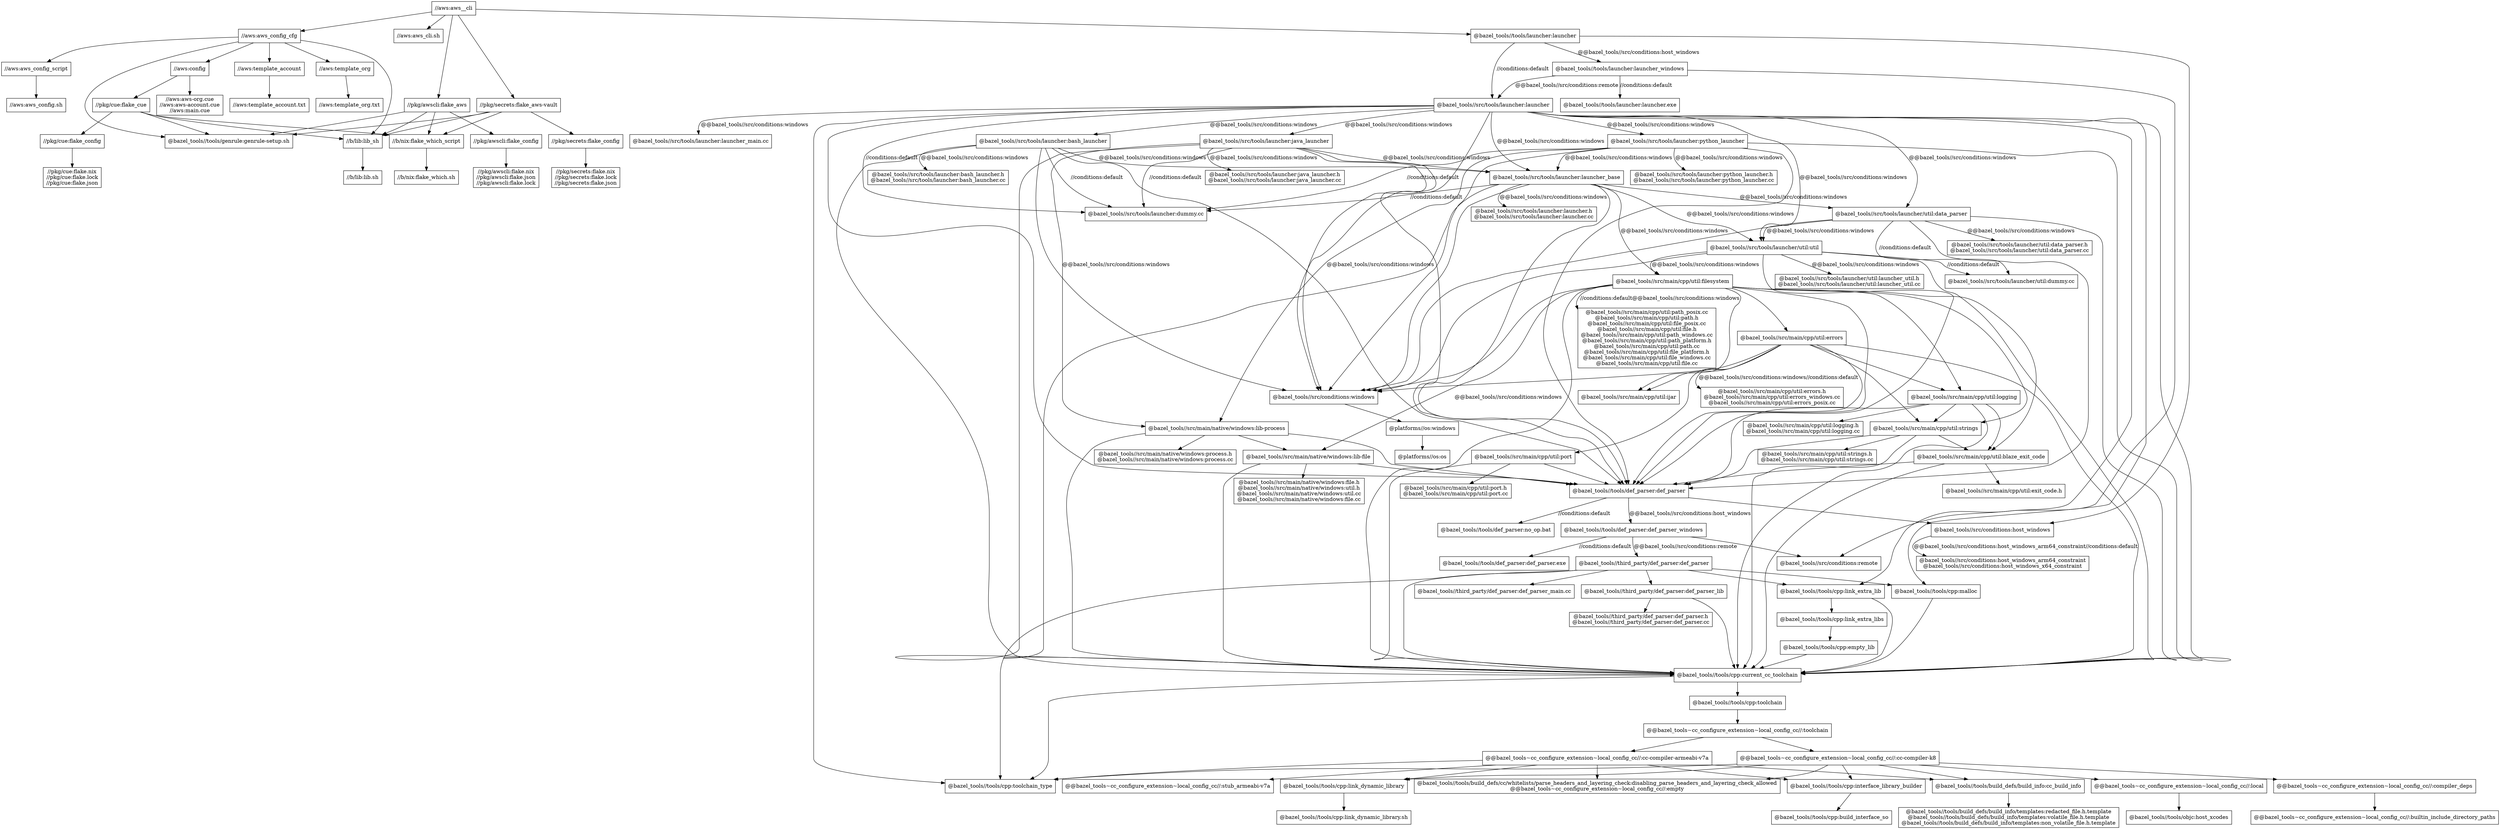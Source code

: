 digraph mygraph {
  node [shape=box];
  "//aws:aws__cli"
  "//aws:aws__cli" -> "//aws:aws_config_cfg"
  "//aws:aws__cli" -> "//aws:aws_cli.sh"
  "//aws:aws__cli" -> "//pkg/awscli:flake_aws"
  "//aws:aws__cli" -> "//pkg/secrets:flake_aws-vault"
  "//aws:aws__cli" -> "@bazel_tools//tools/launcher:launcher"
  "@bazel_tools//tools/launcher:launcher"
  "@bazel_tools//tools/launcher:launcher" -> "@bazel_tools//tools/launcher:launcher_windows"
  [label="@@bazel_tools//src/conditions:host_windows"];
  "@bazel_tools//tools/launcher:launcher" -> "@bazel_tools//src/conditions:host_windows"
  "@bazel_tools//tools/launcher:launcher" -> "@bazel_tools//src/tools/launcher:launcher"
  [label="//conditions:default"];
  "@bazel_tools//tools/launcher:launcher_windows"
  "@bazel_tools//tools/launcher:launcher_windows" -> "@bazel_tools//src/conditions:remote"
  "@bazel_tools//tools/launcher:launcher_windows" -> "@bazel_tools//tools/launcher:launcher.exe"
  [label="//conditions:default"];
  "@bazel_tools//tools/launcher:launcher_windows" -> "@bazel_tools//src/tools/launcher:launcher"
  [label="@@bazel_tools//src/conditions:remote"];
  "@bazel_tools//tools/launcher:launcher.exe"
  "//pkg/secrets:flake_aws-vault"
  "//pkg/secrets:flake_aws-vault" -> "//pkg/secrets:flake_config"
  "//pkg/secrets:flake_aws-vault" -> "@bazel_tools//tools/genrule:genrule-setup.sh"
  "//pkg/secrets:flake_aws-vault" -> "//b/lib:lib_sh"
  "//pkg/secrets:flake_aws-vault" -> "//b/nix:flake_which_script"
  "//pkg/secrets:flake_config"
  "//pkg/secrets:flake_config" -> "//pkg/secrets:flake.nix\n//pkg/secrets:flake.lock\n//pkg/secrets:flake.json"
  "//pkg/awscli:flake_aws"
  "//pkg/awscli:flake_aws" -> "//pkg/awscli:flake_config"
  "//pkg/awscli:flake_aws" -> "@bazel_tools//tools/genrule:genrule-setup.sh"
  "//pkg/awscli:flake_aws" -> "//b/lib:lib_sh"
  "//pkg/awscli:flake_aws" -> "//b/nix:flake_which_script"
  "//pkg/awscli:flake_config"
  "//pkg/awscli:flake_config" -> "//pkg/awscli:flake.nix\n//pkg/awscli:flake.json\n//pkg/awscli:flake.lock"
  "//pkg/awscli:flake.nix\n//pkg/awscli:flake.json\n//pkg/awscli:flake.lock"
  "//aws:aws_cli.sh"
  "//aws:aws_config_cfg"
  "//aws:aws_config_cfg" -> "//aws:config"
  "//aws:aws_config_cfg" -> "//aws:template_account"
  "//aws:aws_config_cfg" -> "//aws:template_org"
  "//aws:aws_config_cfg" -> "//aws:aws_config_script"
  "//aws:aws_config_cfg" -> "//b/lib:lib_sh"
  "//aws:aws_config_cfg" -> "@bazel_tools//tools/genrule:genrule-setup.sh"
  "//aws:aws_config_script"
  "//aws:aws_config_script" -> "//aws:aws_config.sh"
  "//aws:template_org"
  "//aws:template_org" -> "//aws:template_org.txt"
  "//aws:template_org.txt"
  "//aws:template_account"
  "//aws:template_account" -> "//aws:template_account.txt"
  "//aws:template_account.txt"
  "//aws:config"
  "//aws:config" -> "//aws:aws-org.cue\n//aws:aws-account.cue\n//aws:main.cue"
  "//aws:config" -> "//pkg/cue:flake_cue"
  "//aws:aws-org.cue\n//aws:aws-account.cue\n//aws:main.cue"
  "//pkg/secrets:flake.nix\n//pkg/secrets:flake.lock\n//pkg/secrets:flake.json"
  "//pkg/cue:flake_cue"
  "//pkg/cue:flake_cue" -> "//pkg/cue:flake_config"
  "//pkg/cue:flake_cue" -> "//b/nix:flake_which_script"
  "//pkg/cue:flake_cue" -> "@bazel_tools//tools/genrule:genrule-setup.sh"
  "//pkg/cue:flake_cue" -> "//b/lib:lib_sh"
  "//b/lib:lib_sh"
  "//b/lib:lib_sh" -> "//b/lib:lib.sh"
  "//b/lib:lib.sh"
  "@bazel_tools//tools/genrule:genrule-setup.sh"
  "//b/nix:flake_which_script"
  "//b/nix:flake_which_script" -> "//b/nix:flake_which.sh"
  "//b/nix:flake_which.sh"
  "//pkg/cue:flake_config"
  "//pkg/cue:flake_config" -> "//pkg/cue:flake.nix\n//pkg/cue:flake.lock\n//pkg/cue:flake.json"
  "@bazel_tools//src/tools/launcher:launcher"
  "@bazel_tools//src/tools/launcher:launcher" -> "@bazel_tools//src/tools/launcher:dummy.cc"
  [label="//conditions:default"];
  "@bazel_tools//src/tools/launcher:launcher" -> "@bazel_tools//src/conditions:windows"
  "@bazel_tools//src/tools/launcher:launcher" -> "@bazel_tools//src/tools/launcher:launcher_main.cc"
  [label="@@bazel_tools//src/conditions:windows"];
  "@bazel_tools//src/tools/launcher:launcher" -> "@bazel_tools//src/tools/launcher:bash_launcher"
  [label="@@bazel_tools//src/conditions:windows"];
  "@bazel_tools//src/tools/launcher:launcher" -> "@bazel_tools//src/tools/launcher:java_launcher"
  [label="@@bazel_tools//src/conditions:windows"];
  "@bazel_tools//src/tools/launcher:launcher" -> "@bazel_tools//src/tools/launcher:launcher_base"
  [label="@@bazel_tools//src/conditions:windows"];
  "@bazel_tools//src/tools/launcher:launcher" -> "@bazel_tools//src/tools/launcher:python_launcher"
  [label="@@bazel_tools//src/conditions:windows"];
  "@bazel_tools//src/tools/launcher:launcher" -> "@bazel_tools//tools/def_parser:def_parser"
  "@bazel_tools//src/tools/launcher:launcher" -> "@bazel_tools//tools/cpp:toolchain_type"
  "@bazel_tools//src/tools/launcher:launcher" -> "@bazel_tools//tools/cpp:current_cc_toolchain"
  "@bazel_tools//src/tools/launcher:launcher" -> "@bazel_tools//tools/cpp:link_extra_lib"
  "@bazel_tools//src/tools/launcher:launcher" -> "@bazel_tools//tools/cpp:malloc"
  "@bazel_tools//src/tools/launcher:launcher" -> "@bazel_tools//src/tools/launcher/util:data_parser"
  [label="@@bazel_tools//src/conditions:windows"];
  "@bazel_tools//src/tools/launcher:launcher" -> "@bazel_tools//src/tools/launcher/util:util"
  [label="@@bazel_tools//src/conditions:windows"];
  "@bazel_tools//src/tools/launcher:python_launcher"
  "@bazel_tools//src/tools/launcher:python_launcher" -> "@bazel_tools//src/tools/launcher:dummy.cc"
  [label="//conditions:default"];
  "@bazel_tools//src/tools/launcher:python_launcher" -> "@bazel_tools//src/tools/launcher:python_launcher.h\n@bazel_tools//src/tools/launcher:python_launcher.cc"
  [label="@@bazel_tools//src/conditions:windows"];
  "@bazel_tools//src/tools/launcher:python_launcher" -> "@bazel_tools//src/tools/launcher:launcher_base"
  [label="@@bazel_tools//src/conditions:windows"];
  "@bazel_tools//src/tools/launcher:python_launcher" -> "@bazel_tools//tools/cpp:current_cc_toolchain"
  "@bazel_tools//src/tools/launcher:python_launcher" -> "@bazel_tools//tools/def_parser:def_parser"
  "@bazel_tools//src/tools/launcher:python_launcher" -> "@bazel_tools//src/main/native/windows:lib-process"
  [label="@@bazel_tools//src/conditions:windows"];
  "@bazel_tools//src/tools/launcher:python_launcher" -> "@bazel_tools//src/conditions:windows"
  "@bazel_tools//src/tools/launcher:python_launcher.h\n@bazel_tools//src/tools/launcher:python_launcher.cc"
  "@bazel_tools//src/tools/launcher:java_launcher"
  "@bazel_tools//src/tools/launcher:java_launcher" -> "@bazel_tools//src/tools/launcher:dummy.cc"
  [label="//conditions:default"];
  "@bazel_tools//src/tools/launcher:java_launcher" -> "@bazel_tools//src/tools/launcher:java_launcher.h\n@bazel_tools//src/tools/launcher:java_launcher.cc"
  [label="@@bazel_tools//src/conditions:windows"];
  "@bazel_tools//src/tools/launcher:java_launcher" -> "@bazel_tools//src/tools/launcher:launcher_base"
  [label="@@bazel_tools//src/conditions:windows"];
  "@bazel_tools//src/tools/launcher:java_launcher" -> "@bazel_tools//src/conditions:windows"
  "@bazel_tools//src/tools/launcher:java_launcher" -> "@bazel_tools//src/main/native/windows:lib-process"
  [label="@@bazel_tools//src/conditions:windows"];
  "@bazel_tools//src/tools/launcher:java_launcher" -> "@bazel_tools//tools/cpp:current_cc_toolchain"
  "@bazel_tools//src/tools/launcher:java_launcher" -> "@bazel_tools//tools/def_parser:def_parser"
  "@bazel_tools//src/main/native/windows:lib-process"
  "@bazel_tools//src/main/native/windows:lib-process" -> "@bazel_tools//src/main/native/windows:process.h\n@bazel_tools//src/main/native/windows:process.cc"
  "@bazel_tools//src/main/native/windows:lib-process" -> "@bazel_tools//src/main/native/windows:lib-file"
  "@bazel_tools//src/main/native/windows:lib-process" -> "@bazel_tools//tools/cpp:current_cc_toolchain"
  "@bazel_tools//src/main/native/windows:lib-process" -> "@bazel_tools//tools/def_parser:def_parser"
  "@bazel_tools//src/main/native/windows:process.h\n@bazel_tools//src/main/native/windows:process.cc"
  "@bazel_tools//src/tools/launcher:java_launcher.h\n@bazel_tools//src/tools/launcher:java_launcher.cc"
  "@bazel_tools//src/tools/launcher:launcher_main.cc"
  "//aws:aws_config.sh"
  "@bazel_tools//src/tools/launcher:bash_launcher"
  "@bazel_tools//src/tools/launcher:bash_launcher" -> "@bazel_tools//src/tools/launcher:dummy.cc"
  [label="//conditions:default"];
  "@bazel_tools//src/tools/launcher:bash_launcher" -> "@bazel_tools//src/conditions:windows"
  "@bazel_tools//src/tools/launcher:bash_launcher" -> "@bazel_tools//src/tools/launcher:bash_launcher.h\n@bazel_tools//src/tools/launcher:bash_launcher.cc"
  [label="@@bazel_tools//src/conditions:windows"];
  "@bazel_tools//src/tools/launcher:bash_launcher" -> "@bazel_tools//src/tools/launcher:launcher_base"
  [label="@@bazel_tools//src/conditions:windows"];
  "@bazel_tools//src/tools/launcher:bash_launcher" -> "@bazel_tools//tools/def_parser:def_parser"
  "@bazel_tools//src/tools/launcher:bash_launcher" -> "@bazel_tools//tools/cpp:current_cc_toolchain"
  "@bazel_tools//src/tools/launcher:launcher_base"
  "@bazel_tools//src/tools/launcher:launcher_base" -> "@bazel_tools//src/tools/launcher:dummy.cc"
  [label="//conditions:default"];
  "@bazel_tools//src/tools/launcher:launcher_base" -> "@bazel_tools//src/tools/launcher:launcher.h\n@bazel_tools//src/tools/launcher:launcher.cc"
  [label="@@bazel_tools//src/conditions:windows"];
  "@bazel_tools//src/tools/launcher:launcher_base" -> "@bazel_tools//src/conditions:windows"
  "@bazel_tools//src/tools/launcher:launcher_base" -> "@bazel_tools//src/main/cpp/util:filesystem"
  [label="@@bazel_tools//src/conditions:windows"];
  "@bazel_tools//src/tools/launcher:launcher_base" -> "@bazel_tools//src/tools/launcher/util:util"
  [label="@@bazel_tools//src/conditions:windows"];
  "@bazel_tools//src/tools/launcher:launcher_base" -> "@bazel_tools//src/tools/launcher/util:data_parser"
  [label="@@bazel_tools//src/conditions:windows"];
  "@bazel_tools//src/tools/launcher:launcher_base" -> "@bazel_tools//tools/def_parser:def_parser"
  "@bazel_tools//src/tools/launcher:launcher_base" -> "@bazel_tools//tools/cpp:current_cc_toolchain"
  "@bazel_tools//src/tools/launcher/util:data_parser"
  "@bazel_tools//src/tools/launcher/util:data_parser" -> "@bazel_tools//src/tools/launcher/util:dummy.cc"
  [label="//conditions:default"];
  "@bazel_tools//src/tools/launcher/util:data_parser" -> "@bazel_tools//src/tools/launcher/util:data_parser.h\n@bazel_tools//src/tools/launcher/util:data_parser.cc"
  [label="@@bazel_tools//src/conditions:windows"];
  "@bazel_tools//src/tools/launcher/util:data_parser" -> "@bazel_tools//src/tools/launcher/util:util"
  [label="@@bazel_tools//src/conditions:windows"];
  "@bazel_tools//src/tools/launcher/util:data_parser" -> "@bazel_tools//tools/cpp:current_cc_toolchain"
  "@bazel_tools//src/tools/launcher/util:data_parser" -> "@bazel_tools//src/conditions:windows"
  "@bazel_tools//src/tools/launcher/util:data_parser" -> "@bazel_tools//tools/def_parser:def_parser"
  "@bazel_tools//src/tools/launcher/util:util"
  "@bazel_tools//src/tools/launcher/util:util" -> "@bazel_tools//src/tools/launcher/util:dummy.cc"
  [label="//conditions:default"];
  "@bazel_tools//src/tools/launcher/util:util" -> "@bazel_tools//src/tools/launcher/util:launcher_util.h\n@bazel_tools//src/tools/launcher/util:launcher_util.cc"
  [label="@@bazel_tools//src/conditions:windows"];
  "@bazel_tools//src/tools/launcher/util:util" -> "@bazel_tools//tools/cpp:current_cc_toolchain"
  "@bazel_tools//src/tools/launcher/util:util" -> "@bazel_tools//tools/def_parser:def_parser"
  "@bazel_tools//src/tools/launcher/util:util" -> "@bazel_tools//src/main/cpp/util:filesystem"
  [label="@@bazel_tools//src/conditions:windows"];
  "@bazel_tools//src/tools/launcher/util:util" -> "@bazel_tools//src/conditions:windows"
  "@bazel_tools//src/tools/launcher/util:launcher_util.h\n@bazel_tools//src/tools/launcher/util:launcher_util.cc"
  "@bazel_tools//src/tools/launcher/util:dummy.cc"
  "@bazel_tools//src/main/cpp/util:filesystem"
  "@bazel_tools//src/main/cpp/util:filesystem" -> "@bazel_tools//src/main/cpp/util:ijar"
  "@bazel_tools//src/main/cpp/util:filesystem" -> "@bazel_tools//src/main/cpp/util:path_posix.cc\n@bazel_tools//src/main/cpp/util:path.h\n@bazel_tools//src/main/cpp/util:file_posix.cc\n@bazel_tools//src/main/cpp/util:file.h\n@bazel_tools//src/main/cpp/util:path_windows.cc\n@bazel_tools//src/main/cpp/util:path_platform.h\n@bazel_tools//src/main/cpp/util:path.cc\n@bazel_tools//src/main/cpp/util:file_platform.h\n@bazel_tools//src/main/cpp/util:file_windows.cc\n@bazel_tools//src/main/cpp/util:file.cc"
  [label="//conditions:default@@bazel_tools//src/conditions:windows"];
  "@bazel_tools//src/main/cpp/util:filesystem" -> "@bazel_tools//src/main/cpp/util:blaze_exit_code"
  "@bazel_tools//src/main/cpp/util:filesystem" -> "@bazel_tools//src/main/cpp/util:errors"
  "@bazel_tools//src/main/cpp/util:filesystem" -> "@bazel_tools//src/main/cpp/util:logging"
  "@bazel_tools//src/main/cpp/util:filesystem" -> "@bazel_tools//src/main/cpp/util:strings"
  "@bazel_tools//src/main/cpp/util:filesystem" -> "@bazel_tools//tools/cpp:current_cc_toolchain"
  "@bazel_tools//src/main/cpp/util:filesystem" -> "@bazel_tools//tools/def_parser:def_parser"
  "@bazel_tools//src/main/cpp/util:filesystem" -> "@bazel_tools//src/main/native/windows:lib-file"
  [label="@@bazel_tools//src/conditions:windows"];
  "@bazel_tools//src/main/cpp/util:filesystem" -> "@bazel_tools//src/conditions:windows"
  "@bazel_tools//src/main/native/windows:lib-file"
  "@bazel_tools//src/main/native/windows:lib-file" -> "@bazel_tools//src/main/native/windows:file.h\n@bazel_tools//src/main/native/windows:util.h\n@bazel_tools//src/main/native/windows:util.cc\n@bazel_tools//src/main/native/windows:file.cc"
  "@bazel_tools//src/main/native/windows:lib-file" -> "@bazel_tools//tools/cpp:current_cc_toolchain"
  "@bazel_tools//src/main/native/windows:lib-file" -> "@bazel_tools//tools/def_parser:def_parser"
  "@bazel_tools//src/main/native/windows:file.h\n@bazel_tools//src/main/native/windows:util.h\n@bazel_tools//src/main/native/windows:util.cc\n@bazel_tools//src/main/native/windows:file.cc"
  "@bazel_tools//src/main/cpp/util:errors"
  "@bazel_tools//src/main/cpp/util:errors" -> "@bazel_tools//src/main/cpp/util:ijar"
  "@bazel_tools//src/main/cpp/util:errors" -> "@bazel_tools//src/main/cpp/util:errors.h\n@bazel_tools//src/main/cpp/util:errors_windows.cc\n@bazel_tools//src/main/cpp/util:errors_posix.cc"
  [label="@@bazel_tools//src/conditions:windows//conditions:default"];
  "@bazel_tools//src/main/cpp/util:errors" -> "@bazel_tools//src/main/cpp/util:logging"
  "@bazel_tools//src/main/cpp/util:errors" -> "@bazel_tools//src/main/cpp/util:port"
  "@bazel_tools//src/main/cpp/util:errors" -> "@bazel_tools//src/main/cpp/util:strings"
  "@bazel_tools//src/main/cpp/util:errors" -> "@bazel_tools//tools/cpp:current_cc_toolchain"
  "@bazel_tools//src/main/cpp/util:errors" -> "@bazel_tools//tools/def_parser:def_parser"
  "@bazel_tools//src/main/cpp/util:errors" -> "@bazel_tools//src/conditions:windows"
  "@bazel_tools//src/main/cpp/util:port"
  "@bazel_tools//src/main/cpp/util:port" -> "@bazel_tools//src/main/cpp/util:port.h\n@bazel_tools//src/main/cpp/util:port.cc"
  "@bazel_tools//src/main/cpp/util:port" -> "@bazel_tools//tools/cpp:current_cc_toolchain"
  "@bazel_tools//src/main/cpp/util:port" -> "@bazel_tools//tools/def_parser:def_parser"
  "@bazel_tools//src/main/cpp/util:logging"
  "@bazel_tools//src/main/cpp/util:logging" -> "@bazel_tools//src/main/cpp/util:logging.h\n@bazel_tools//src/main/cpp/util:logging.cc"
  "@bazel_tools//src/main/cpp/util:logging" -> "@bazel_tools//src/main/cpp/util:blaze_exit_code"
  "@bazel_tools//src/main/cpp/util:logging" -> "@bazel_tools//src/main/cpp/util:strings"
  "@bazel_tools//src/main/cpp/util:logging" -> "@bazel_tools//tools/cpp:current_cc_toolchain"
  "@bazel_tools//src/main/cpp/util:logging" -> "@bazel_tools//tools/def_parser:def_parser"
  "@bazel_tools//src/main/cpp/util:strings"
  "@bazel_tools//src/main/cpp/util:strings" -> "@bazel_tools//src/main/cpp/util:strings.h\n@bazel_tools//src/main/cpp/util:strings.cc"
  "@bazel_tools//src/main/cpp/util:strings" -> "@bazel_tools//src/main/cpp/util:blaze_exit_code"
  "@bazel_tools//src/main/cpp/util:strings" -> "@bazel_tools//tools/cpp:current_cc_toolchain"
  "@bazel_tools//src/main/cpp/util:strings" -> "@bazel_tools//tools/def_parser:def_parser"
  "@bazel_tools//src/main/cpp/util:strings.h\n@bazel_tools//src/main/cpp/util:strings.cc"
  "@bazel_tools//src/main/cpp/util:logging.h\n@bazel_tools//src/main/cpp/util:logging.cc"
  "@bazel_tools//src/main/cpp/util:errors.h\n@bazel_tools//src/main/cpp/util:errors_windows.cc\n@bazel_tools//src/main/cpp/util:errors_posix.cc"
  "@bazel_tools//src/main/cpp/util:blaze_exit_code"
  "@bazel_tools//src/main/cpp/util:blaze_exit_code" -> "@bazel_tools//src/main/cpp/util:exit_code.h"
  "@bazel_tools//src/main/cpp/util:blaze_exit_code" -> "@bazel_tools//tools/def_parser:def_parser"
  "@bazel_tools//src/main/cpp/util:blaze_exit_code" -> "@bazel_tools//tools/cpp:current_cc_toolchain"
  "@bazel_tools//tools/def_parser:def_parser"
  "@bazel_tools//tools/def_parser:def_parser" -> "@bazel_tools//tools/def_parser:def_parser_windows"
  [label="@@bazel_tools//src/conditions:host_windows"];
  "@bazel_tools//tools/def_parser:def_parser" -> "@bazel_tools//tools/def_parser:no_op.bat"
  [label="//conditions:default"];
  "@bazel_tools//tools/def_parser:def_parser" -> "@bazel_tools//src/conditions:host_windows"
  "@bazel_tools//src/conditions:host_windows"
  "@bazel_tools//src/conditions:host_windows" -> "@bazel_tools//src/conditions:host_windows_arm64_constraint\n@bazel_tools//src/conditions:host_windows_x64_constraint"
  [label="@@bazel_tools//src/conditions:host_windows_arm64_constraint//conditions:default"];
  "@bazel_tools//tools/def_parser:no_op.bat"
  "@bazel_tools//tools/def_parser:def_parser_windows"
  "@bazel_tools//tools/def_parser:def_parser_windows" -> "@bazel_tools//tools/def_parser:def_parser.exe"
  [label="//conditions:default"];
  "@bazel_tools//tools/def_parser:def_parser_windows" -> "@bazel_tools//third_party/def_parser:def_parser"
  [label="@@bazel_tools//src/conditions:remote"];
  "@bazel_tools//tools/def_parser:def_parser_windows" -> "@bazel_tools//src/conditions:remote"
  "@bazel_tools//src/conditions:remote"
  "@bazel_tools//third_party/def_parser:def_parser"
  "@bazel_tools//third_party/def_parser:def_parser" -> "@bazel_tools//third_party/def_parser:def_parser_main.cc"
  "@bazel_tools//third_party/def_parser:def_parser" -> "@bazel_tools//third_party/def_parser:def_parser_lib"
  "@bazel_tools//third_party/def_parser:def_parser" -> "@bazel_tools//tools/cpp:toolchain_type"
  "@bazel_tools//third_party/def_parser:def_parser" -> "@bazel_tools//tools/cpp:current_cc_toolchain"
  "@bazel_tools//third_party/def_parser:def_parser" -> "@bazel_tools//tools/cpp:link_extra_lib"
  "@bazel_tools//third_party/def_parser:def_parser" -> "@bazel_tools//tools/cpp:malloc"
  "@bazel_tools//tools/cpp:malloc"
  "@bazel_tools//tools/cpp:malloc" -> "@bazel_tools//tools/cpp:current_cc_toolchain"
  "@bazel_tools//tools/cpp:link_extra_lib"
  "@bazel_tools//tools/cpp:link_extra_lib" -> "@bazel_tools//tools/cpp:link_extra_libs"
  "@bazel_tools//tools/cpp:link_extra_lib" -> "@bazel_tools//tools/cpp:current_cc_toolchain"
  "@bazel_tools//tools/cpp:link_extra_libs"
  "@bazel_tools//tools/cpp:link_extra_libs" -> "@bazel_tools//tools/cpp:empty_lib"
  "@bazel_tools//tools/cpp:empty_lib"
  "@bazel_tools//tools/cpp:empty_lib" -> "@bazel_tools//tools/cpp:current_cc_toolchain"
  "@bazel_tools//third_party/def_parser:def_parser_lib"
  "@bazel_tools//third_party/def_parser:def_parser_lib" -> "@bazel_tools//third_party/def_parser:def_parser.h\n@bazel_tools//third_party/def_parser:def_parser.cc"
  "@bazel_tools//third_party/def_parser:def_parser_lib" -> "@bazel_tools//tools/cpp:current_cc_toolchain"
  "@bazel_tools//tools/cpp:current_cc_toolchain"
  "@bazel_tools//tools/cpp:current_cc_toolchain" -> "@bazel_tools//tools/cpp:toolchain"
  "@bazel_tools//tools/cpp:current_cc_toolchain" -> "@bazel_tools//tools/cpp:toolchain_type"
  "@bazel_tools//tools/cpp:toolchain"
  "@bazel_tools//tools/cpp:toolchain" -> "@@bazel_tools~cc_configure_extension~local_config_cc//:toolchain"
  "@@bazel_tools~cc_configure_extension~local_config_cc//:toolchain"
  "@@bazel_tools~cc_configure_extension~local_config_cc//:toolchain" -> "@@bazel_tools~cc_configure_extension~local_config_cc//:cc-compiler-k8"
  "@@bazel_tools~cc_configure_extension~local_config_cc//:toolchain" -> "@@bazel_tools~cc_configure_extension~local_config_cc//:cc-compiler-armeabi-v7a"
  "@@bazel_tools~cc_configure_extension~local_config_cc//:cc-compiler-k8"
  "@@bazel_tools~cc_configure_extension~local_config_cc//:cc-compiler-k8" -> "@@bazel_tools~cc_configure_extension~local_config_cc//:compiler_deps"
  "@@bazel_tools~cc_configure_extension~local_config_cc//:cc-compiler-k8" -> "@bazel_tools//tools/build_defs/cc/whitelists/parse_headers_and_layering_check:disabling_parse_headers_and_layering_check_allowed\n@@bazel_tools~cc_configure_extension~local_config_cc//:empty"
  "@@bazel_tools~cc_configure_extension~local_config_cc//:cc-compiler-k8" -> "@@bazel_tools~cc_configure_extension~local_config_cc//:local"
  "@@bazel_tools~cc_configure_extension~local_config_cc//:cc-compiler-k8" -> "@bazel_tools//tools/build_defs/build_info:cc_build_info"
  "@@bazel_tools~cc_configure_extension~local_config_cc//:cc-compiler-k8" -> "@bazel_tools//tools/cpp:toolchain_type"
  "@@bazel_tools~cc_configure_extension~local_config_cc//:cc-compiler-k8" -> "@bazel_tools//tools/cpp:link_dynamic_library"
  "@@bazel_tools~cc_configure_extension~local_config_cc//:cc-compiler-k8" -> "@bazel_tools//tools/cpp:interface_library_builder"
  "@@bazel_tools~cc_configure_extension~local_config_cc//:local"
  "@@bazel_tools~cc_configure_extension~local_config_cc//:local" -> "@bazel_tools//tools/objc:host_xcodes"
  "@bazel_tools//tools/objc:host_xcodes"
  "@@bazel_tools~cc_configure_extension~local_config_cc//:compiler_deps"
  "@@bazel_tools~cc_configure_extension~local_config_cc//:compiler_deps" -> "@@bazel_tools~cc_configure_extension~local_config_cc//:builtin_include_directory_paths"
  "@@bazel_tools~cc_configure_extension~local_config_cc//:builtin_include_directory_paths"
  "@bazel_tools//third_party/def_parser:def_parser.h\n@bazel_tools//third_party/def_parser:def_parser.cc"
  "@bazel_tools//third_party/def_parser:def_parser_main.cc"
  "@bazel_tools//tools/def_parser:def_parser.exe"
  "@bazel_tools//src/main/cpp/util:exit_code.h"
  "@bazel_tools//src/main/cpp/util:path_posix.cc\n@bazel_tools//src/main/cpp/util:path.h\n@bazel_tools//src/main/cpp/util:file_posix.cc\n@bazel_tools//src/main/cpp/util:file.h\n@bazel_tools//src/main/cpp/util:path_windows.cc\n@bazel_tools//src/main/cpp/util:path_platform.h\n@bazel_tools//src/main/cpp/util:path.cc\n@bazel_tools//src/main/cpp/util:file_platform.h\n@bazel_tools//src/main/cpp/util:file_windows.cc\n@bazel_tools//src/main/cpp/util:file.cc"
  "@bazel_tools//src/main/cpp/util:ijar"
  "@bazel_tools//src/tools/launcher:launcher.h\n@bazel_tools//src/tools/launcher:launcher.cc"
  "@bazel_tools//src/tools/launcher:bash_launcher.h\n@bazel_tools//src/tools/launcher:bash_launcher.cc"
  "@bazel_tools//src/conditions:windows"
  "@bazel_tools//src/conditions:windows" -> "@platforms//os:windows"
  "@platforms//os:windows"
  "@platforms//os:windows" -> "@platforms//os:os"
  "@platforms//os:os"
  "@bazel_tools//src/tools/launcher:dummy.cc"
  "//pkg/cue:flake.nix\n//pkg/cue:flake.lock\n//pkg/cue:flake.json"
  "@bazel_tools//src/tools/launcher/util:data_parser.h\n@bazel_tools//src/tools/launcher/util:data_parser.cc"
  "@@bazel_tools~cc_configure_extension~local_config_cc//:cc-compiler-armeabi-v7a"
  "@@bazel_tools~cc_configure_extension~local_config_cc//:cc-compiler-armeabi-v7a" -> "@bazel_tools//tools/build_defs/cc/whitelists/parse_headers_and_layering_check:disabling_parse_headers_and_layering_check_allowed\n@@bazel_tools~cc_configure_extension~local_config_cc//:empty"
  "@@bazel_tools~cc_configure_extension~local_config_cc//:cc-compiler-armeabi-v7a" -> "@@bazel_tools~cc_configure_extension~local_config_cc//:stub_armeabi-v7a"
  "@@bazel_tools~cc_configure_extension~local_config_cc//:cc-compiler-armeabi-v7a" -> "@bazel_tools//tools/build_defs/build_info:cc_build_info"
  "@@bazel_tools~cc_configure_extension~local_config_cc//:cc-compiler-armeabi-v7a" -> "@bazel_tools//tools/cpp:toolchain_type"
  "@@bazel_tools~cc_configure_extension~local_config_cc//:cc-compiler-armeabi-v7a" -> "@bazel_tools//tools/cpp:link_dynamic_library"
  "@@bazel_tools~cc_configure_extension~local_config_cc//:cc-compiler-armeabi-v7a" -> "@bazel_tools//tools/cpp:interface_library_builder"
  "@bazel_tools//tools/cpp:interface_library_builder"
  "@bazel_tools//tools/cpp:interface_library_builder" -> "@bazel_tools//tools/cpp:build_interface_so"
  "@bazel_tools//tools/cpp:build_interface_so"
  "@bazel_tools//tools/cpp:link_dynamic_library"
  "@bazel_tools//tools/cpp:link_dynamic_library" -> "@bazel_tools//tools/cpp:link_dynamic_library.sh"
  "@bazel_tools//tools/cpp:link_dynamic_library.sh"
  "@bazel_tools//tools/cpp:toolchain_type"
  "@bazel_tools//tools/build_defs/build_info:cc_build_info"
  "@bazel_tools//tools/build_defs/build_info:cc_build_info" -> "@bazel_tools//tools/build_defs/build_info/templates:redacted_file.h.template\n@bazel_tools//tools/build_defs/build_info/templates:volatile_file.h.template\n@bazel_tools//tools/build_defs/build_info/templates:non_volatile_file.h.template"
  "@bazel_tools//tools/build_defs/build_info/templates:redacted_file.h.template\n@bazel_tools//tools/build_defs/build_info/templates:volatile_file.h.template\n@bazel_tools//tools/build_defs/build_info/templates:non_volatile_file.h.template"
  "@@bazel_tools~cc_configure_extension~local_config_cc//:stub_armeabi-v7a"
  "@bazel_tools//tools/build_defs/cc/whitelists/parse_headers_and_layering_check:disabling_parse_headers_and_layering_check_allowed\n@@bazel_tools~cc_configure_extension~local_config_cc//:empty"
  "@bazel_tools//src/main/cpp/util:port.h\n@bazel_tools//src/main/cpp/util:port.cc"
  "@bazel_tools//src/conditions:host_windows_arm64_constraint\n@bazel_tools//src/conditions:host_windows_x64_constraint"
}
